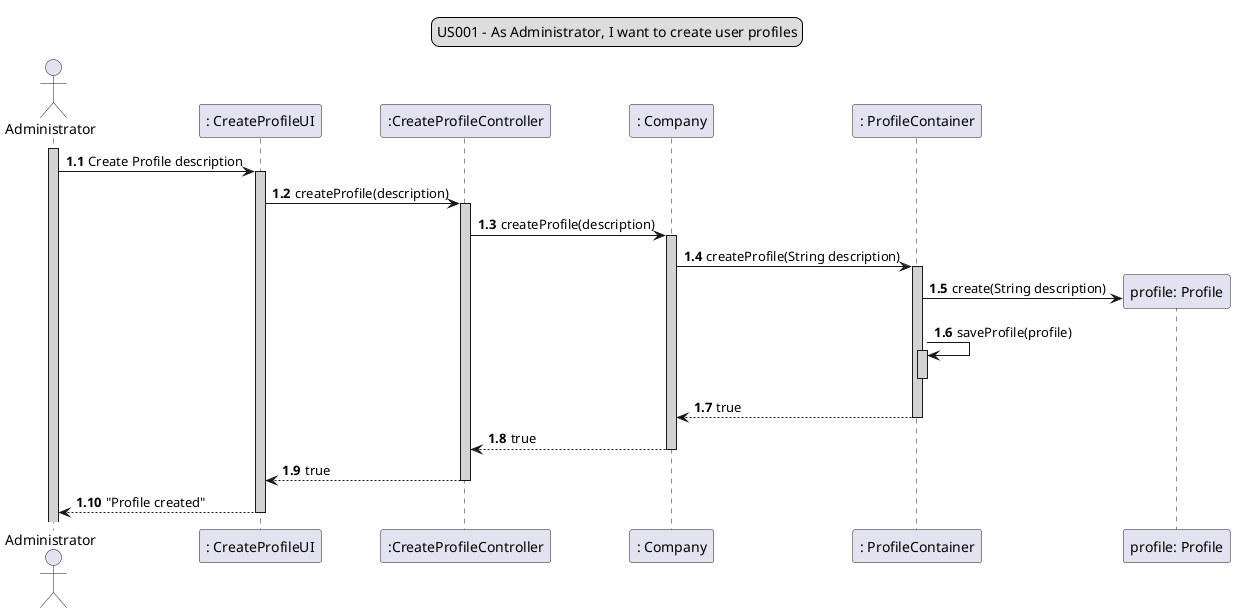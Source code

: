 @startuml

legend top
US001 - As Administrator, I want to create user profiles
end legend
autoactivate on

actor Administrator as A
participant ": CreateProfileUI" as B
participant ":CreateProfileController" as C
participant ": Company" as D
participant ": ProfileContainer" as E

autoactivate on
autonumber 1.1
activate  A #lightgrey
A -> B #lightgrey: Create Profile description
B -> C #lightgrey: createProfile(description)
C -> D #lightgrey: createProfile(description)


D -> E #lightgrey: createProfile(String description)

E-> "profile: Profile" ** : create(String description)
E -> E #lightgrey: saveProfile(profile)
deactivate E

E --> D:  true
D --> C:  true
C --> B:  true
B --> A: "Profile created"

@enduml